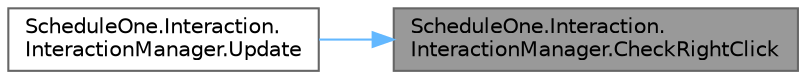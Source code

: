 digraph "ScheduleOne.Interaction.InteractionManager.CheckRightClick"
{
 // LATEX_PDF_SIZE
  bgcolor="transparent";
  edge [fontname=Helvetica,fontsize=10,labelfontname=Helvetica,labelfontsize=10];
  node [fontname=Helvetica,fontsize=10,shape=box,height=0.2,width=0.4];
  rankdir="RL";
  Node1 [id="Node000001",label="ScheduleOne.Interaction.\lInteractionManager.CheckRightClick",height=0.2,width=0.4,color="gray40", fillcolor="grey60", style="filled", fontcolor="black",tooltip=" "];
  Node1 -> Node2 [id="edge1_Node000001_Node000002",dir="back",color="steelblue1",style="solid",tooltip=" "];
  Node2 [id="Node000002",label="ScheduleOne.Interaction.\lInteractionManager.Update",height=0.2,width=0.4,color="grey40", fillcolor="white", style="filled",URL="$class_schedule_one_1_1_interaction_1_1_interaction_manager.html#abd38e7f1dfa0b39539131d4f3f1ac6e9",tooltip=" "];
}

